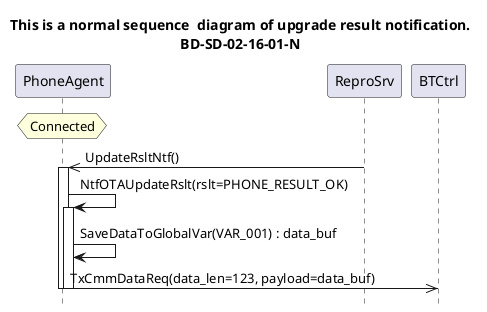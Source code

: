 @startuml

title This is a normal sequence  diagram of upgrade result notification.\nBD-SD-02-16-01-N
hide footbox

participant PhoneAgent 
participant ReproSrv

hnote over PhoneAgent:Connected

ReproSrv->>PhoneAgent:UpdateRsltNtf()
activate PhoneAgent
PhoneAgent->PhoneAgent:NtfOTAUpdateRslt(rslt=PHONE_RESULT_OK)
activate PhoneAgent
PhoneAgent->PhoneAgent : SaveDataToGlobalVar(VAR_001) : data_buf
PhoneAgent->>BTCtrl : TxCmmDataReq(data_len=123, payload=data_buf)
deactivate PhoneAgent
deactivate PhoneAgent

@enduml